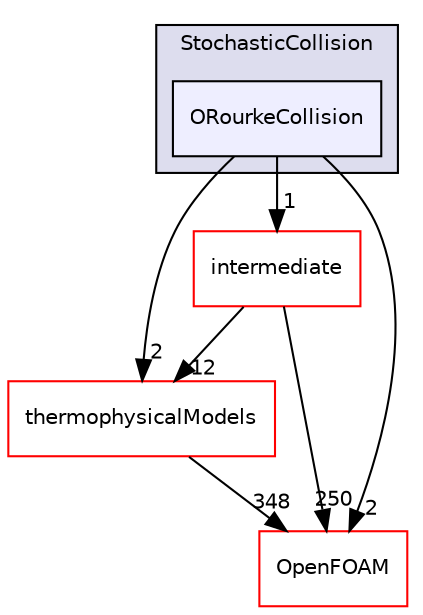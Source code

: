 digraph "src/lagrangian/spray/submodels/StochasticCollision/ORourkeCollision" {
  bgcolor=transparent;
  compound=true
  node [ fontsize="10", fontname="Helvetica"];
  edge [ labelfontsize="10", labelfontname="Helvetica"];
  subgraph clusterdir_d1a3f71b50ce1a4c501cb9b210d08764 {
    graph [ bgcolor="#ddddee", pencolor="black", label="StochasticCollision" fontname="Helvetica", fontsize="10", URL="dir_d1a3f71b50ce1a4c501cb9b210d08764.html"]
  dir_01a2942dd95d383dccdbc857d1cde848 [shape=box, label="ORourkeCollision", style="filled", fillcolor="#eeeeff", pencolor="black", URL="dir_01a2942dd95d383dccdbc857d1cde848.html"];
  }
  dir_d3c32a493136c130c1f0d51f4f35c297 [shape=box label="intermediate" color="red" URL="dir_d3c32a493136c130c1f0d51f4f35c297.html"];
  dir_2778d089ec5c4f66810b11f753867003 [shape=box label="thermophysicalModels" color="red" URL="dir_2778d089ec5c4f66810b11f753867003.html"];
  dir_c5473ff19b20e6ec4dfe5c310b3778a8 [shape=box label="OpenFOAM" color="red" URL="dir_c5473ff19b20e6ec4dfe5c310b3778a8.html"];
  dir_d3c32a493136c130c1f0d51f4f35c297->dir_2778d089ec5c4f66810b11f753867003 [headlabel="12", labeldistance=1.5 headhref="dir_001421_001210.html"];
  dir_d3c32a493136c130c1f0d51f4f35c297->dir_c5473ff19b20e6ec4dfe5c310b3778a8 [headlabel="250", labeldistance=1.5 headhref="dir_001421_001929.html"];
  dir_2778d089ec5c4f66810b11f753867003->dir_c5473ff19b20e6ec4dfe5c310b3778a8 [headlabel="348", labeldistance=1.5 headhref="dir_001210_001929.html"];
  dir_01a2942dd95d383dccdbc857d1cde848->dir_d3c32a493136c130c1f0d51f4f35c297 [headlabel="1", labeldistance=1.5 headhref="dir_001740_001421.html"];
  dir_01a2942dd95d383dccdbc857d1cde848->dir_2778d089ec5c4f66810b11f753867003 [headlabel="2", labeldistance=1.5 headhref="dir_001740_001210.html"];
  dir_01a2942dd95d383dccdbc857d1cde848->dir_c5473ff19b20e6ec4dfe5c310b3778a8 [headlabel="2", labeldistance=1.5 headhref="dir_001740_001929.html"];
}
